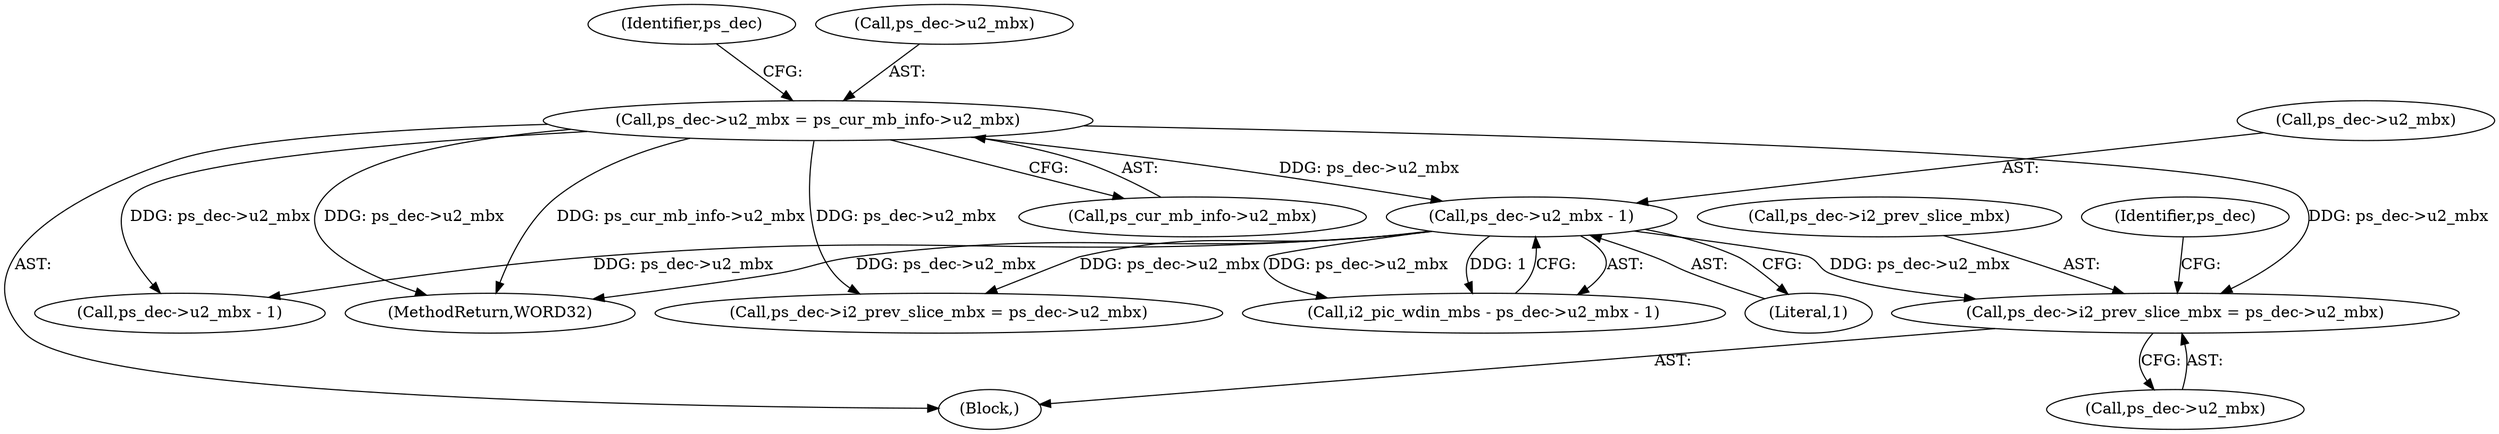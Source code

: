 digraph "0_Android_e629194c62a9a129ce378e08cb1059a8a53f1795_0@pointer" {
"1000727" [label="(Call,ps_dec->i2_prev_slice_mbx = ps_dec->u2_mbx)"];
"1000574" [label="(Call,ps_dec->u2_mbx = ps_cur_mb_info->u2_mbx)"];
"1000635" [label="(Call,ps_dec->u2_mbx - 1)"];
"1001178" [label="(Call,ps_dec->u2_mbx - 1)"];
"1001358" [label="(MethodReturn,WORD32)"];
"1000636" [label="(Call,ps_dec->u2_mbx)"];
"1000574" [label="(Call,ps_dec->u2_mbx = ps_cur_mb_info->u2_mbx)"];
"1000727" [label="(Call,ps_dec->i2_prev_slice_mbx = ps_dec->u2_mbx)"];
"1000633" [label="(Call,i2_pic_wdin_mbs - ps_dec->u2_mbx - 1)"];
"1000583" [label="(Identifier,ps_dec)"];
"1000522" [label="(Block,)"];
"1000736" [label="(Identifier,ps_dec)"];
"1000575" [label="(Call,ps_dec->u2_mbx)"];
"1000639" [label="(Literal,1)"];
"1001324" [label="(Call,ps_dec->i2_prev_slice_mbx = ps_dec->u2_mbx)"];
"1000731" [label="(Call,ps_dec->u2_mbx)"];
"1000635" [label="(Call,ps_dec->u2_mbx - 1)"];
"1000728" [label="(Call,ps_dec->i2_prev_slice_mbx)"];
"1000578" [label="(Call,ps_cur_mb_info->u2_mbx)"];
"1000727" -> "1000522"  [label="AST: "];
"1000727" -> "1000731"  [label="CFG: "];
"1000728" -> "1000727"  [label="AST: "];
"1000731" -> "1000727"  [label="AST: "];
"1000736" -> "1000727"  [label="CFG: "];
"1000574" -> "1000727"  [label="DDG: ps_dec->u2_mbx"];
"1000635" -> "1000727"  [label="DDG: ps_dec->u2_mbx"];
"1000574" -> "1000522"  [label="AST: "];
"1000574" -> "1000578"  [label="CFG: "];
"1000575" -> "1000574"  [label="AST: "];
"1000578" -> "1000574"  [label="AST: "];
"1000583" -> "1000574"  [label="CFG: "];
"1000574" -> "1001358"  [label="DDG: ps_dec->u2_mbx"];
"1000574" -> "1001358"  [label="DDG: ps_cur_mb_info->u2_mbx"];
"1000574" -> "1000635"  [label="DDG: ps_dec->u2_mbx"];
"1000574" -> "1001178"  [label="DDG: ps_dec->u2_mbx"];
"1000574" -> "1001324"  [label="DDG: ps_dec->u2_mbx"];
"1000635" -> "1000633"  [label="AST: "];
"1000635" -> "1000639"  [label="CFG: "];
"1000636" -> "1000635"  [label="AST: "];
"1000639" -> "1000635"  [label="AST: "];
"1000633" -> "1000635"  [label="CFG: "];
"1000635" -> "1001358"  [label="DDG: ps_dec->u2_mbx"];
"1000635" -> "1000633"  [label="DDG: ps_dec->u2_mbx"];
"1000635" -> "1000633"  [label="DDG: 1"];
"1000635" -> "1001178"  [label="DDG: ps_dec->u2_mbx"];
"1000635" -> "1001324"  [label="DDG: ps_dec->u2_mbx"];
}

